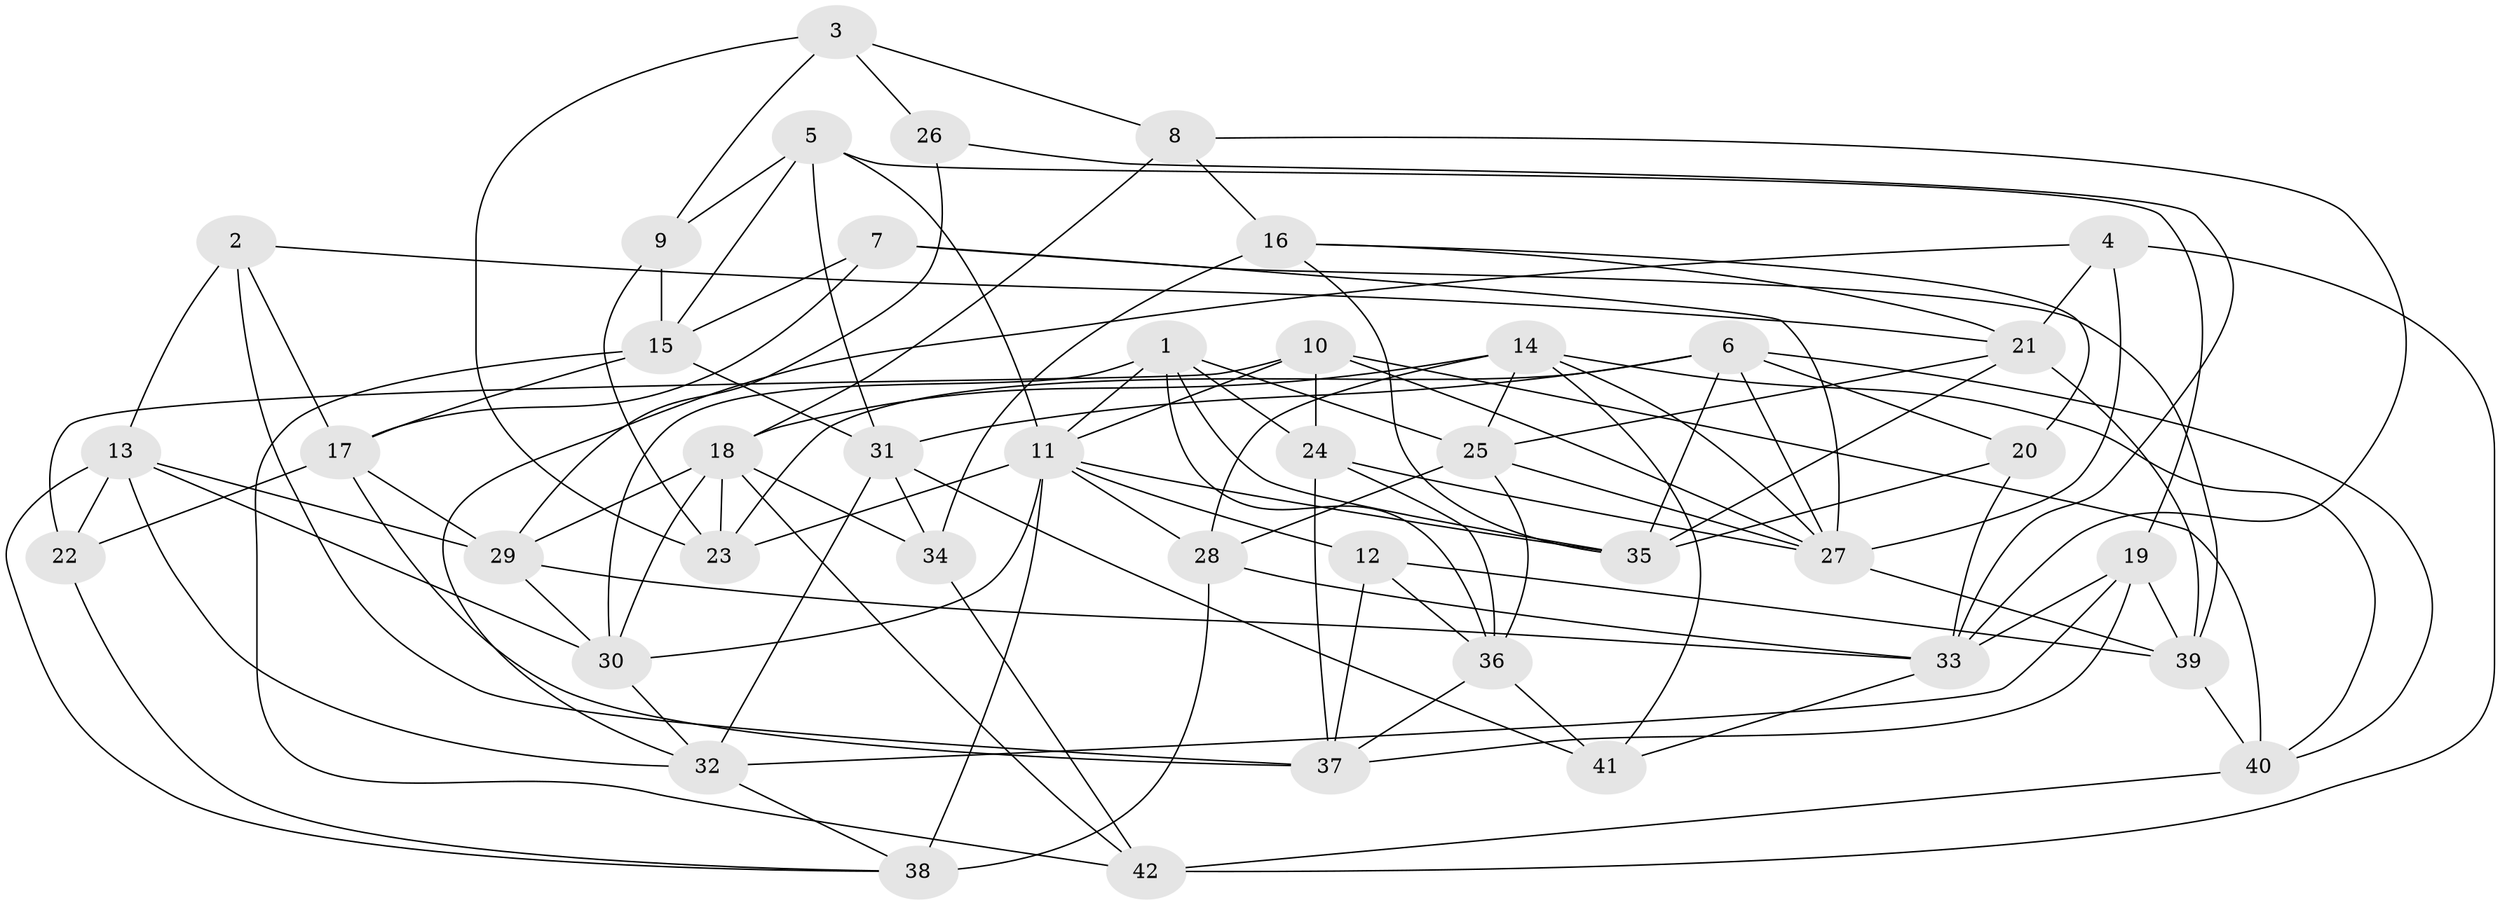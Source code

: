 // original degree distribution, {4: 1.0}
// Generated by graph-tools (version 1.1) at 2025/02/03/09/25 03:02:57]
// undirected, 42 vertices, 112 edges
graph export_dot {
graph [start="1"]
  node [color=gray90,style=filled];
  1;
  2;
  3;
  4;
  5;
  6;
  7;
  8;
  9;
  10;
  11;
  12;
  13;
  14;
  15;
  16;
  17;
  18;
  19;
  20;
  21;
  22;
  23;
  24;
  25;
  26;
  27;
  28;
  29;
  30;
  31;
  32;
  33;
  34;
  35;
  36;
  37;
  38;
  39;
  40;
  41;
  42;
  1 -- 11 [weight=1.0];
  1 -- 24 [weight=1.0];
  1 -- 25 [weight=1.0];
  1 -- 30 [weight=1.0];
  1 -- 35 [weight=1.0];
  1 -- 36 [weight=1.0];
  2 -- 13 [weight=1.0];
  2 -- 17 [weight=1.0];
  2 -- 21 [weight=1.0];
  2 -- 37 [weight=1.0];
  3 -- 8 [weight=1.0];
  3 -- 9 [weight=1.0];
  3 -- 23 [weight=2.0];
  3 -- 26 [weight=2.0];
  4 -- 21 [weight=1.0];
  4 -- 27 [weight=1.0];
  4 -- 32 [weight=1.0];
  4 -- 42 [weight=1.0];
  5 -- 9 [weight=1.0];
  5 -- 11 [weight=2.0];
  5 -- 15 [weight=1.0];
  5 -- 19 [weight=1.0];
  5 -- 31 [weight=1.0];
  6 -- 20 [weight=1.0];
  6 -- 23 [weight=1.0];
  6 -- 27 [weight=1.0];
  6 -- 31 [weight=1.0];
  6 -- 35 [weight=1.0];
  6 -- 40 [weight=1.0];
  7 -- 15 [weight=1.0];
  7 -- 17 [weight=1.0];
  7 -- 27 [weight=3.0];
  7 -- 39 [weight=1.0];
  8 -- 16 [weight=1.0];
  8 -- 18 [weight=1.0];
  8 -- 33 [weight=1.0];
  9 -- 15 [weight=1.0];
  9 -- 23 [weight=1.0];
  10 -- 11 [weight=1.0];
  10 -- 22 [weight=1.0];
  10 -- 24 [weight=2.0];
  10 -- 27 [weight=1.0];
  10 -- 40 [weight=1.0];
  11 -- 12 [weight=1.0];
  11 -- 23 [weight=1.0];
  11 -- 28 [weight=1.0];
  11 -- 30 [weight=1.0];
  11 -- 35 [weight=1.0];
  11 -- 38 [weight=1.0];
  12 -- 36 [weight=1.0];
  12 -- 37 [weight=1.0];
  12 -- 39 [weight=1.0];
  13 -- 22 [weight=1.0];
  13 -- 29 [weight=1.0];
  13 -- 30 [weight=1.0];
  13 -- 32 [weight=1.0];
  13 -- 38 [weight=1.0];
  14 -- 18 [weight=1.0];
  14 -- 25 [weight=1.0];
  14 -- 27 [weight=1.0];
  14 -- 28 [weight=1.0];
  14 -- 40 [weight=1.0];
  14 -- 41 [weight=1.0];
  15 -- 17 [weight=1.0];
  15 -- 31 [weight=1.0];
  15 -- 42 [weight=1.0];
  16 -- 20 [weight=1.0];
  16 -- 21 [weight=1.0];
  16 -- 34 [weight=2.0];
  16 -- 35 [weight=1.0];
  17 -- 22 [weight=1.0];
  17 -- 29 [weight=1.0];
  17 -- 37 [weight=1.0];
  18 -- 23 [weight=1.0];
  18 -- 29 [weight=1.0];
  18 -- 30 [weight=1.0];
  18 -- 34 [weight=2.0];
  18 -- 42 [weight=1.0];
  19 -- 32 [weight=1.0];
  19 -- 33 [weight=2.0];
  19 -- 37 [weight=1.0];
  19 -- 39 [weight=1.0];
  20 -- 33 [weight=1.0];
  20 -- 35 [weight=1.0];
  21 -- 25 [weight=1.0];
  21 -- 35 [weight=1.0];
  21 -- 39 [weight=1.0];
  22 -- 38 [weight=1.0];
  24 -- 27 [weight=1.0];
  24 -- 36 [weight=1.0];
  24 -- 37 [weight=1.0];
  25 -- 27 [weight=1.0];
  25 -- 28 [weight=1.0];
  25 -- 36 [weight=1.0];
  26 -- 29 [weight=1.0];
  26 -- 33 [weight=1.0];
  27 -- 39 [weight=1.0];
  28 -- 33 [weight=1.0];
  28 -- 38 [weight=2.0];
  29 -- 30 [weight=1.0];
  29 -- 33 [weight=1.0];
  30 -- 32 [weight=1.0];
  31 -- 32 [weight=1.0];
  31 -- 34 [weight=1.0];
  31 -- 41 [weight=1.0];
  32 -- 38 [weight=1.0];
  33 -- 41 [weight=1.0];
  34 -- 42 [weight=1.0];
  36 -- 37 [weight=1.0];
  36 -- 41 [weight=1.0];
  39 -- 40 [weight=1.0];
  40 -- 42 [weight=2.0];
}
